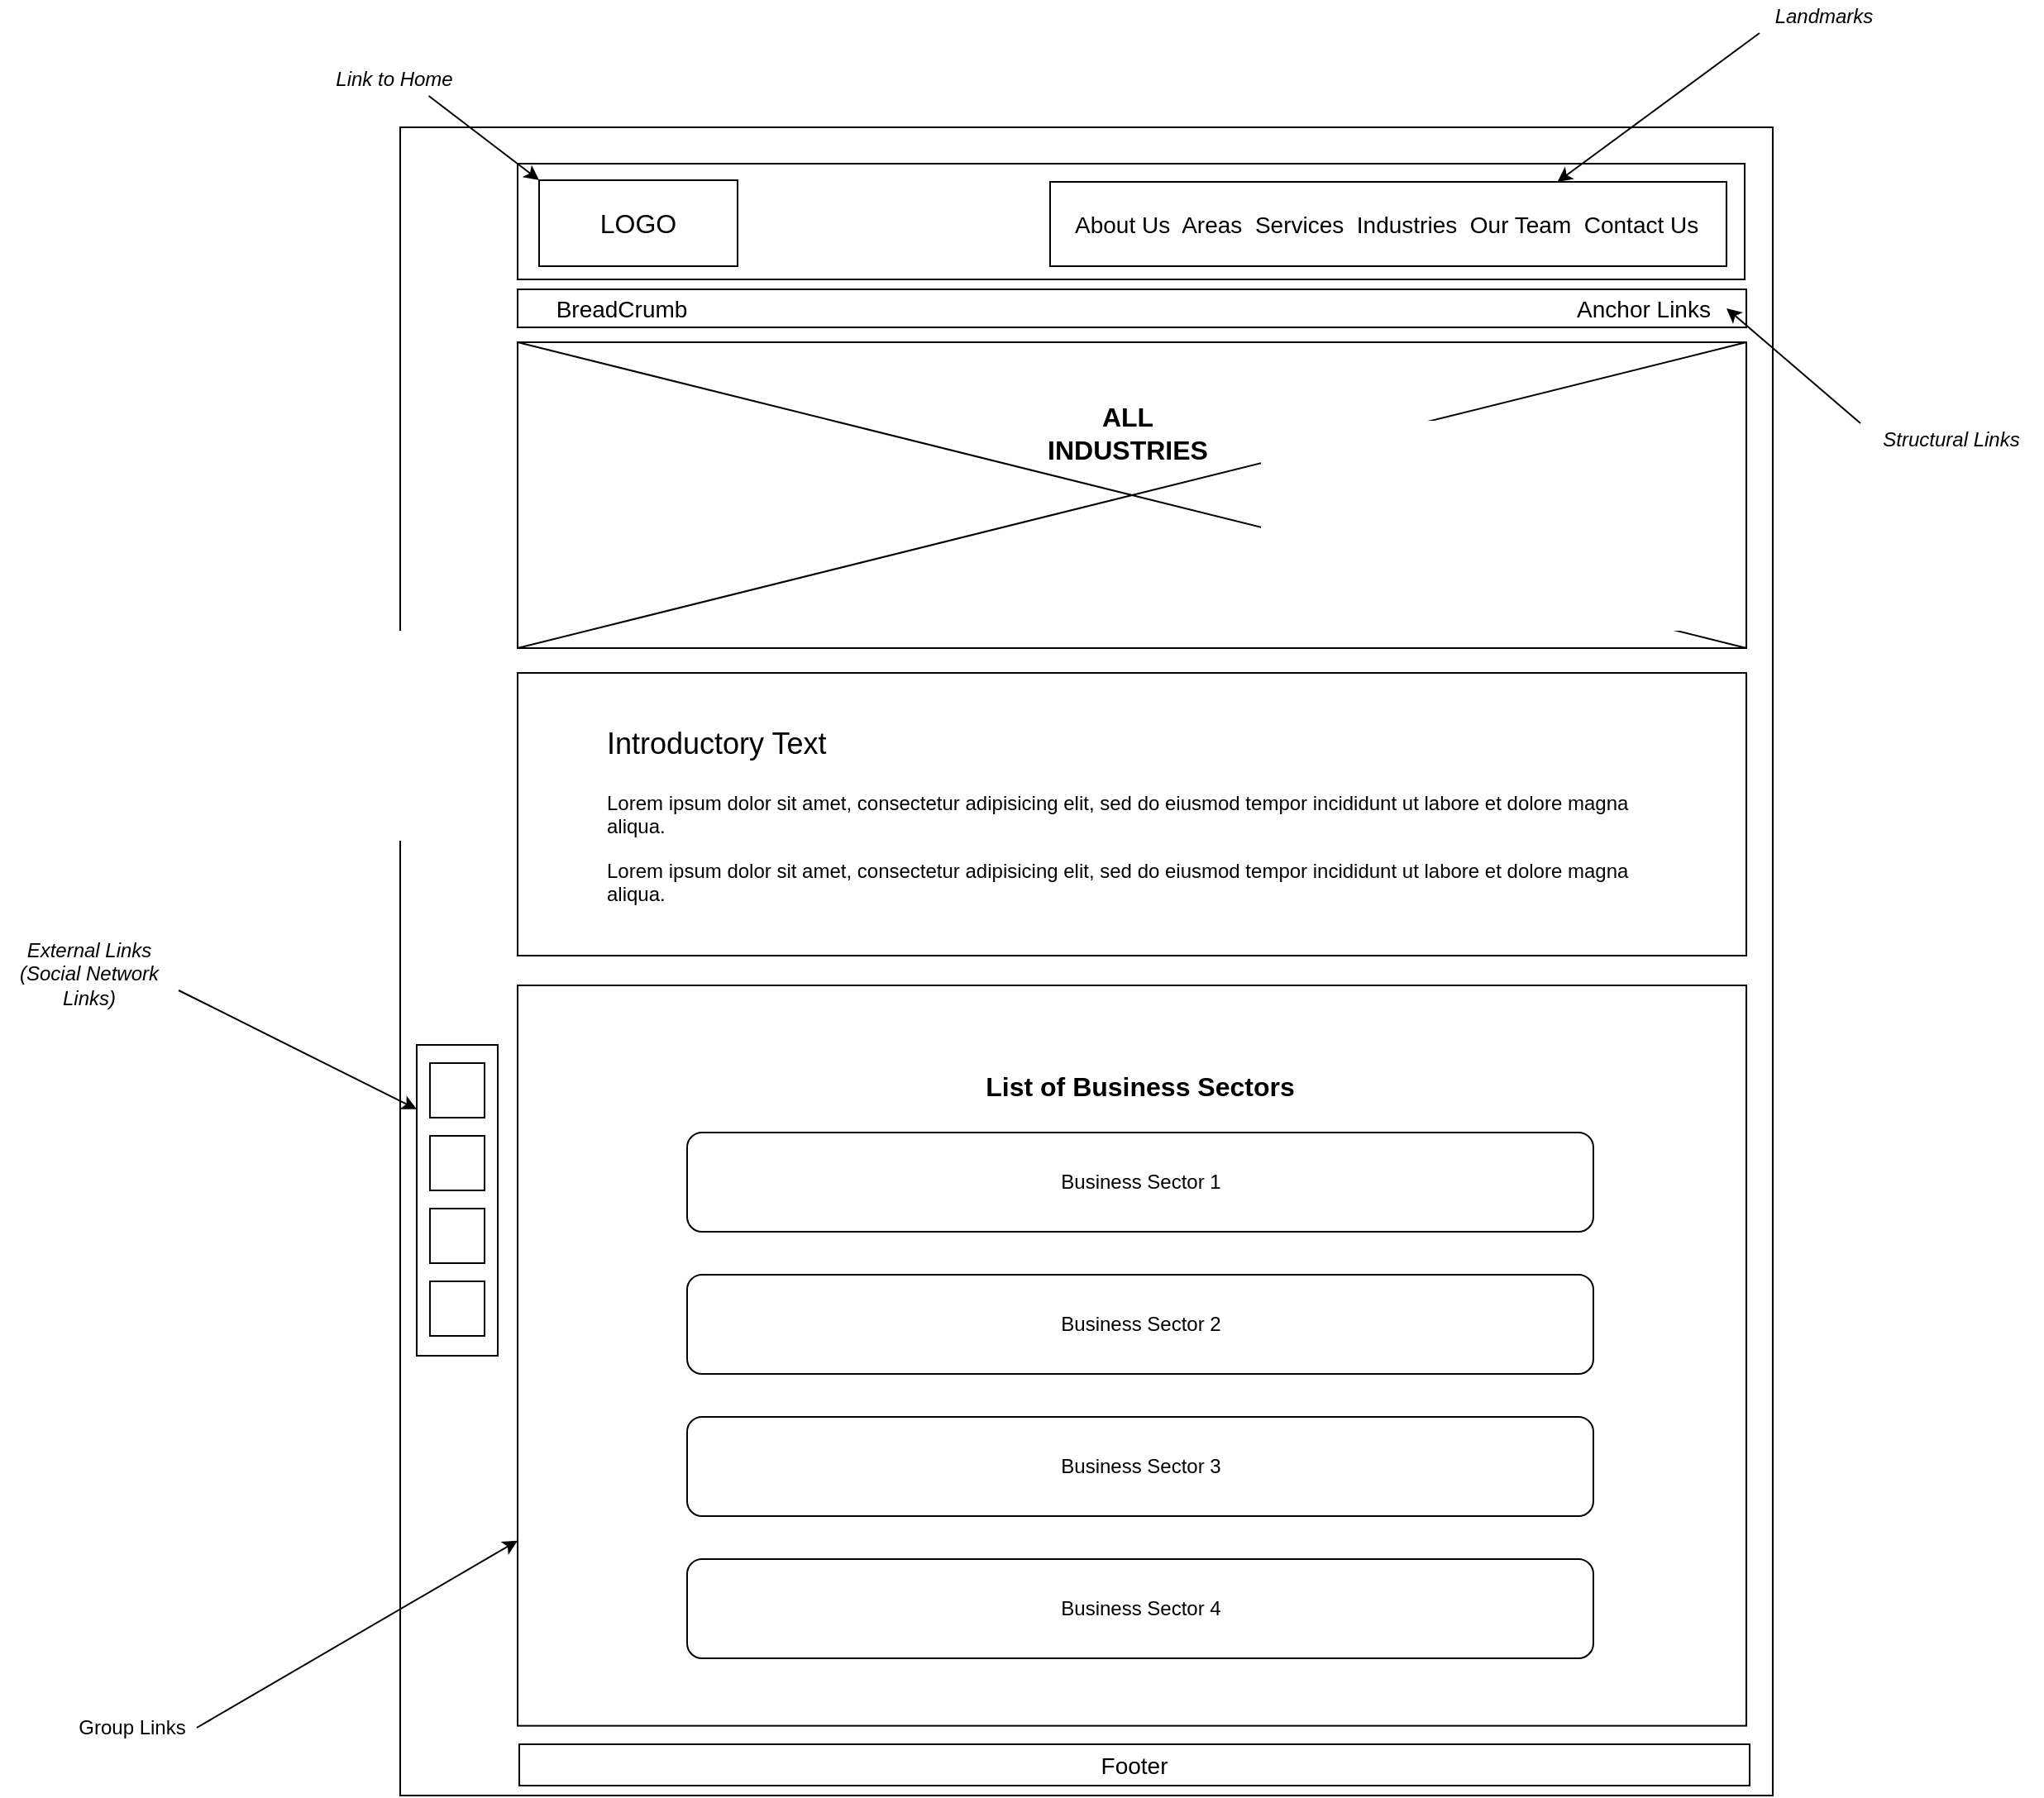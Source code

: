 <mxfile version="14.8.5" type="device"><diagram id="bfZJ3O_yfzCzBtshMFj2" name="Page-1"><mxGraphModel dx="1750" dy="1097" grid="0" gridSize="10" guides="1" tooltips="1" connect="1" arrows="1" fold="1" page="0" pageScale="1" pageWidth="850" pageHeight="1100" math="0" shadow="0"><root><mxCell id="0"/><mxCell id="1" parent="0"/><mxCell id="5kIRc8xwy0Dr3KUUknD_-1" value="" style="rounded=0;whiteSpace=wrap;html=1;fillColor=none;" parent="1" vertex="1"><mxGeometry x="14" y="-75" width="830" height="1009" as="geometry"/></mxCell><mxCell id="5kIRc8xwy0Dr3KUUknD_-2" value="" style="rounded=0;whiteSpace=wrap;html=1;fillColor=none;" parent="1" vertex="1"><mxGeometry x="85" y="-53" width="742" height="70" as="geometry"/></mxCell><mxCell id="5kIRc8xwy0Dr3KUUknD_-3" value="&lt;font style=&quot;font-size: 16px&quot;&gt;LOGO&lt;/font&gt;" style="rounded=0;whiteSpace=wrap;html=1;fillColor=none;" parent="1" vertex="1"><mxGeometry x="98" y="-43" width="120" height="52" as="geometry"/></mxCell><mxCell id="5kIRc8xwy0Dr3KUUknD_-4" value="" style="rounded=0;whiteSpace=wrap;html=1;strokeColor=#000000;fillColor=none;" parent="1" vertex="1"><mxGeometry x="407" y="-42" width="409" height="51" as="geometry"/></mxCell><mxCell id="5kIRc8xwy0Dr3KUUknD_-6" value="&lt;i&gt;Landmarks&lt;/i&gt;" style="text;html=1;strokeColor=none;fillColor=none;align=center;verticalAlign=middle;whiteSpace=wrap;rounded=0;" parent="1" vertex="1"><mxGeometry x="836" y="-152" width="78" height="20" as="geometry"/></mxCell><mxCell id="5kIRc8xwy0Dr3KUUknD_-7" value="" style="endArrow=classic;html=1;entryX=0.75;entryY=0;entryDx=0;entryDy=0;exitX=0;exitY=1;exitDx=0;exitDy=0;" parent="1" source="5kIRc8xwy0Dr3KUUknD_-6" target="5kIRc8xwy0Dr3KUUknD_-4" edge="1"><mxGeometry width="50" height="50" relative="1" as="geometry"><mxPoint x="879" y="-68" as="sourcePoint"/><mxPoint x="929" y="-118" as="targetPoint"/></mxGeometry></mxCell><mxCell id="5kIRc8xwy0Dr3KUUknD_-8" value="" style="endArrow=classic;html=1;entryX=0;entryY=0;entryDx=0;entryDy=0;exitX=0.75;exitY=1;exitDx=0;exitDy=0;" parent="1" source="5kIRc8xwy0Dr3KUUknD_-9" target="5kIRc8xwy0Dr3KUUknD_-3" edge="1"><mxGeometry width="50" height="50" relative="1" as="geometry"><mxPoint x="18" y="-91.0" as="sourcePoint"/><mxPoint x="68" y="-141" as="targetPoint"/></mxGeometry></mxCell><mxCell id="5kIRc8xwy0Dr3KUUknD_-9" value="&lt;i&gt;Link to Home&lt;/i&gt;" style="text;html=1;strokeColor=none;fillColor=none;align=center;verticalAlign=middle;whiteSpace=wrap;rounded=0;" parent="1" vertex="1"><mxGeometry x="-31" y="-114" width="83" height="20" as="geometry"/></mxCell><mxCell id="5kIRc8xwy0Dr3KUUknD_-10" value="" style="rounded=0;whiteSpace=wrap;html=1;fillColor=none;strokeColor=#000000;" parent="1" vertex="1"><mxGeometry x="85" y="23" width="743" height="23" as="geometry"/></mxCell><mxCell id="5kIRc8xwy0Dr3KUUknD_-14" value="" style="rounded=0;whiteSpace=wrap;html=1;fillColor=none;strokeColor=#000000;" parent="1" vertex="1"><mxGeometry x="85" y="55" width="743" height="185" as="geometry"/></mxCell><mxCell id="5kIRc8xwy0Dr3KUUknD_-15" value="" style="endArrow=none;html=1;entryX=0;entryY=0;entryDx=0;entryDy=0;exitX=1;exitY=1;exitDx=0;exitDy=0;" parent="1" source="5kIRc8xwy0Dr3KUUknD_-14" target="5kIRc8xwy0Dr3KUUknD_-14" edge="1"><mxGeometry width="50" height="50" relative="1" as="geometry"><mxPoint x="494" y="106" as="sourcePoint"/><mxPoint x="544" y="56" as="targetPoint"/></mxGeometry></mxCell><mxCell id="5kIRc8xwy0Dr3KUUknD_-16" value="" style="endArrow=none;html=1;entryX=1;entryY=0;entryDx=0;entryDy=0;exitX=0;exitY=1;exitDx=0;exitDy=0;" parent="1" source="5kIRc8xwy0Dr3KUUknD_-14" target="5kIRc8xwy0Dr3KUUknD_-14" edge="1"><mxGeometry width="50" height="50" relative="1" as="geometry"><mxPoint x="494" y="106" as="sourcePoint"/><mxPoint x="544" y="56" as="targetPoint"/></mxGeometry></mxCell><mxCell id="5kIRc8xwy0Dr3KUUknD_-17" value="&lt;div&gt;&lt;b&gt;&lt;font style=&quot;font-size: 16px&quot;&gt;ALL INDUSTRIES&lt;/font&gt;&lt;/b&gt;&lt;/div&gt;" style="text;html=1;strokeColor=none;fillColor=none;align=center;verticalAlign=middle;whiteSpace=wrap;rounded=0;" parent="1" vertex="1"><mxGeometry x="388" y="100" width="132" height="20" as="geometry"/></mxCell><mxCell id="5kIRc8xwy0Dr3KUUknD_-18" value="" style="rounded=0;whiteSpace=wrap;html=1;fillColor=none;strokeColor=#000000;" parent="1" vertex="1"><mxGeometry x="85" y="255" width="743" height="171" as="geometry"/></mxCell><mxCell id="5kIRc8xwy0Dr3KUUknD_-19" value="&lt;h1&gt;&lt;span style=&quot;font-weight: normal&quot;&gt;&lt;font style=&quot;font-size: 18px&quot;&gt;Introductory Text&lt;/font&gt;&lt;/span&gt;&lt;br&gt;&lt;/h1&gt;&lt;p&gt;Lorem ipsum dolor sit amet, consectetur adipisicing elit, sed do eiusmod tempor incididunt ut labore et dolore magna aliqua. &lt;br&gt;&lt;/p&gt;&lt;p&gt;Lorem ipsum dolor sit amet, consectetur adipisicing elit, sed do eiusmod tempor incididunt ut labore et dolore magna aliqua.&lt;/p&gt;" style="text;html=1;strokeColor=none;fillColor=none;spacing=5;spacingTop=-20;whiteSpace=wrap;overflow=hidden;rounded=0;" parent="1" vertex="1"><mxGeometry x="134" y="276" width="644" height="131" as="geometry"/></mxCell><mxCell id="5kIRc8xwy0Dr3KUUknD_-24" value="" style="group" parent="1" vertex="1" connectable="0"><mxGeometry x="85" y="444" width="765" height="456" as="geometry"/></mxCell><mxCell id="5kIRc8xwy0Dr3KUUknD_-25" value="" style="rounded=0;whiteSpace=wrap;html=1;fillColor=none;strokeColor=#000000;" parent="5kIRc8xwy0Dr3KUUknD_-24" vertex="1"><mxGeometry width="743" height="447.821" as="geometry"/></mxCell><mxCell id="5kIRc8xwy0Dr3KUUknD_-35" value="&lt;font size=&quot;1&quot;&gt;&lt;b style=&quot;font-size: 16px&quot;&gt;List of Business Sectors&lt;/b&gt;&lt;/font&gt;" style="text;html=1;strokeColor=none;fillColor=none;align=center;verticalAlign=middle;whiteSpace=wrap;rounded=0;" parent="5kIRc8xwy0Dr3KUUknD_-24" vertex="1"><mxGeometry x="279" y="40.9" width="195" height="40.9" as="geometry"/></mxCell><mxCell id="HoyjdCcMPExTl6kQDxqN-3" value="Business Sector 1" style="rounded=1;whiteSpace=wrap;html=1;" vertex="1" parent="5kIRc8xwy0Dr3KUUknD_-24"><mxGeometry x="102.5" y="89" width="548" height="60" as="geometry"/></mxCell><mxCell id="HoyjdCcMPExTl6kQDxqN-4" value="Business Sector 2" style="rounded=1;whiteSpace=wrap;html=1;" vertex="1" parent="5kIRc8xwy0Dr3KUUknD_-24"><mxGeometry x="102.5" y="175" width="548" height="60" as="geometry"/></mxCell><mxCell id="HoyjdCcMPExTl6kQDxqN-5" value="Business Sector 3" style="rounded=1;whiteSpace=wrap;html=1;" vertex="1" parent="5kIRc8xwy0Dr3KUUknD_-24"><mxGeometry x="102.5" y="261" width="548" height="60" as="geometry"/></mxCell><mxCell id="HoyjdCcMPExTl6kQDxqN-6" value="Business Sector 4" style="rounded=1;whiteSpace=wrap;html=1;" vertex="1" parent="5kIRc8xwy0Dr3KUUknD_-24"><mxGeometry x="102.5" y="347" width="548" height="60" as="geometry"/></mxCell><mxCell id="5kIRc8xwy0Dr3KUUknD_-36" value="&lt;font style=&quot;font-size: 14px&quot;&gt;Footer&lt;/font&gt;" style="rounded=0;whiteSpace=wrap;html=1;strokeColor=#000000;fillColor=none;" parent="1" vertex="1"><mxGeometry x="86" y="903" width="744" height="25" as="geometry"/></mxCell><mxCell id="5kIRc8xwy0Dr3KUUknD_-37" value="" style="rounded=0;whiteSpace=wrap;html=1;strokeColor=#000000;fillColor=none;" parent="1" vertex="1"><mxGeometry x="24" y="480" width="49" height="188" as="geometry"/></mxCell><mxCell id="5kIRc8xwy0Dr3KUUknD_-38" value="" style="whiteSpace=wrap;html=1;aspect=fixed;strokeColor=#000000;fillColor=none;" parent="1" vertex="1"><mxGeometry x="32" y="491" width="33" height="33" as="geometry"/></mxCell><mxCell id="5kIRc8xwy0Dr3KUUknD_-39" value="" style="whiteSpace=wrap;html=1;aspect=fixed;strokeColor=#000000;fillColor=none;" parent="1" vertex="1"><mxGeometry x="32" y="535" width="33" height="33" as="geometry"/></mxCell><mxCell id="5kIRc8xwy0Dr3KUUknD_-40" value="" style="whiteSpace=wrap;html=1;aspect=fixed;strokeColor=#000000;fillColor=none;" parent="1" vertex="1"><mxGeometry x="32" y="579" width="33" height="33" as="geometry"/></mxCell><mxCell id="5kIRc8xwy0Dr3KUUknD_-41" value="" style="whiteSpace=wrap;html=1;aspect=fixed;strokeColor=#000000;fillColor=none;" parent="1" vertex="1"><mxGeometry x="32" y="623" width="33" height="33" as="geometry"/></mxCell><mxCell id="5kIRc8xwy0Dr3KUUknD_-42" value="&lt;i&gt;External Links (Social Network Links)&lt;/i&gt;" style="text;html=1;strokeColor=none;fillColor=none;align=center;verticalAlign=middle;whiteSpace=wrap;rounded=0;" parent="1" vertex="1"><mxGeometry x="-228" y="427" width="108" height="20" as="geometry"/></mxCell><mxCell id="5kIRc8xwy0Dr3KUUknD_-43" value="" style="endArrow=classic;html=1;entryX=0;entryY=0.207;entryDx=0;entryDy=0;entryPerimeter=0;exitX=1;exitY=1;exitDx=0;exitDy=0;" parent="1" source="5kIRc8xwy0Dr3KUUknD_-42" target="5kIRc8xwy0Dr3KUUknD_-37" edge="1"><mxGeometry width="50" height="50" relative="1" as="geometry"><mxPoint x="-111" y="602.0" as="sourcePoint"/><mxPoint x="-61" y="552" as="targetPoint"/></mxGeometry></mxCell><mxCell id="MbEFrFUbn3WokeHJAqMM-1" value="&lt;font style=&quot;font-size: 14px&quot;&gt;About Us&amp;nbsp; Areas&amp;nbsp; Services&amp;nbsp; Industries&amp;nbsp; &lt;/font&gt;&lt;font style=&quot;font-size: 14px&quot;&gt;Our Team&amp;nbsp; Contact Us&lt;/font&gt;" style="text;html=1;strokeColor=none;fillColor=none;align=left;verticalAlign=middle;whiteSpace=wrap;rounded=0;" parent="1" vertex="1"><mxGeometry x="420" y="-26.5" width="382" height="20" as="geometry"/></mxCell><mxCell id="MbEFrFUbn3WokeHJAqMM-2" value="&lt;font style=&quot;font-size: 14px&quot;&gt;Anchor Links&lt;/font&gt;" style="text;html=1;strokeColor=none;fillColor=none;align=center;verticalAlign=middle;whiteSpace=wrap;rounded=0;" parent="1" vertex="1"><mxGeometry x="716" y="26.5" width="100" height="16" as="geometry"/></mxCell><mxCell id="MbEFrFUbn3WokeHJAqMM-3" value="&lt;i&gt;Structural Links&lt;/i&gt;" style="text;html=1;strokeColor=none;fillColor=none;align=center;verticalAlign=middle;whiteSpace=wrap;rounded=0;" parent="1" vertex="1"><mxGeometry x="897" y="104" width="110" height="20" as="geometry"/></mxCell><mxCell id="MbEFrFUbn3WokeHJAqMM-4" value="" style="endArrow=classic;html=1;entryX=1;entryY=0.5;entryDx=0;entryDy=0;exitX=0;exitY=0;exitDx=0;exitDy=0;" parent="1" source="MbEFrFUbn3WokeHJAqMM-3" target="MbEFrFUbn3WokeHJAqMM-2" edge="1"><mxGeometry width="50" height="50" relative="1" as="geometry"><mxPoint x="-22" y="32.0" as="sourcePoint"/><mxPoint x="28" y="-18" as="targetPoint"/></mxGeometry></mxCell><mxCell id="MbEFrFUbn3WokeHJAqMM-5" value="&lt;font style=&quot;font-size: 14px&quot;&gt;BreadCrumb&lt;/font&gt;" style="text;html=1;strokeColor=none;fillColor=none;align=center;verticalAlign=middle;whiteSpace=wrap;rounded=0;" parent="1" vertex="1"><mxGeometry x="98" y="26.5" width="100" height="16" as="geometry"/></mxCell><mxCell id="HoyjdCcMPExTl6kQDxqN-7" value="Group Links" style="text;html=1;strokeColor=none;fillColor=none;align=center;verticalAlign=middle;whiteSpace=wrap;rounded=0;" vertex="1" parent="1"><mxGeometry x="-187" y="883" width="78" height="20" as="geometry"/></mxCell><mxCell id="HoyjdCcMPExTl6kQDxqN-8" value="" style="endArrow=classic;html=1;exitX=1;exitY=0.5;exitDx=0;exitDy=0;entryX=0;entryY=0.75;entryDx=0;entryDy=0;" edge="1" parent="1" source="HoyjdCcMPExTl6kQDxqN-7" target="5kIRc8xwy0Dr3KUUknD_-25"><mxGeometry width="50" height="50" relative="1" as="geometry"><mxPoint x="-80" y="807" as="sourcePoint"/><mxPoint x="-30" y="757" as="targetPoint"/></mxGeometry></mxCell></root></mxGraphModel></diagram></mxfile>